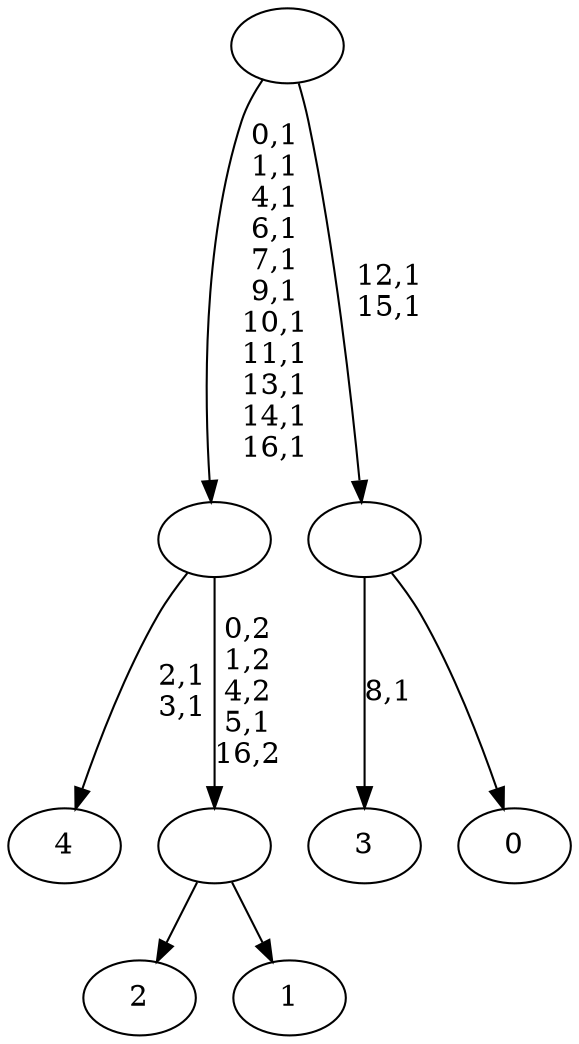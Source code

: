 digraph T {
	22 [label="4"]
	19 [label="3"]
	17 [label="2"]
	16 [label="1"]
	15 [label=""]
	14 [label=""]
	3 [label="0"]
	2 [label=""]
	0 [label=""]
	15 -> 17 [label=""]
	15 -> 16 [label=""]
	14 -> 22 [label="2,1\n3,1"]
	14 -> 15 [label="0,2\n1,2\n4,2\n5,1\n16,2"]
	2 -> 19 [label="8,1"]
	2 -> 3 [label=""]
	0 -> 2 [label="12,1\n15,1"]
	0 -> 14 [label="0,1\n1,1\n4,1\n6,1\n7,1\n9,1\n10,1\n11,1\n13,1\n14,1\n16,1"]
}
